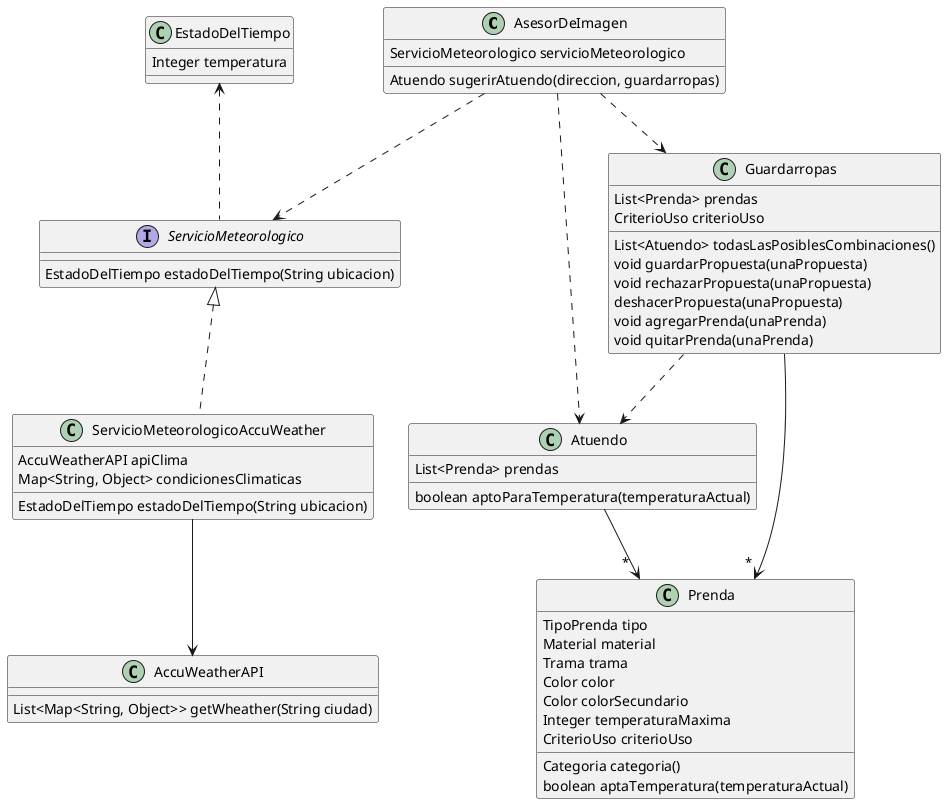 @startuml

AsesorDeImagen ..> ServicioMeteorologico
AsesorDeImagen ..> Guardarropas
AsesorDeImagen ..> Atuendo

class AsesorDeImagen {
    ServicioMeteorologico servicioMeteorologico

    Atuendo sugerirAtuendo(direccion, guardarropas)
}


class EstadoDelTiempo {
    Integer temperatura
}

EstadoDelTiempo <.. ServicioMeteorologico

class ServicioMeteorologicoAccuWeather {
    AccuWeatherAPI apiClima
    Map<String, Object> condicionesClimaticas

    EstadoDelTiempo estadoDelTiempo(String ubicacion)
}

ServicioMeteorologicoAccuWeather --> AccuWeatherAPI

class AccuWeatherAPI {
    List<Map<String, Object>> getWheather(String ciudad)
}

interface ServicioMeteorologico {
    EstadoDelTiempo estadoDelTiempo(String ubicacion)
}

ServicioMeteorologico <|..  ServicioMeteorologicoAccuWeather


class Prenda {
    TipoPrenda tipo
    Material material
    Trama trama
    Color color
    Color colorSecundario
    Integer temperaturaMaxima
    CriterioUso criterioUso

    Categoria categoria()
    boolean aptaTemperatura(temperaturaActual)
}

Atuendo --> "  *  " Prenda
Guardarropas --> "  *  " Prenda

class Atuendo {
    List<Prenda> prendas
    boolean aptoParaTemperatura(temperaturaActual)
}

Guardarropas ..> Atuendo

class Guardarropas {
    List<Prenda> prendas
    CriterioUso criterioUso

    List<Atuendo> todasLasPosiblesCombinaciones()
    void guardarPropuesta(unaPropuesta)
    void rechazarPropuesta(unaPropuesta)
    deshacerPropuesta(unaPropuesta)
    void agregarPrenda(unaPrenda)
    void quitarPrenda(unaPrenda)
}



@enduml